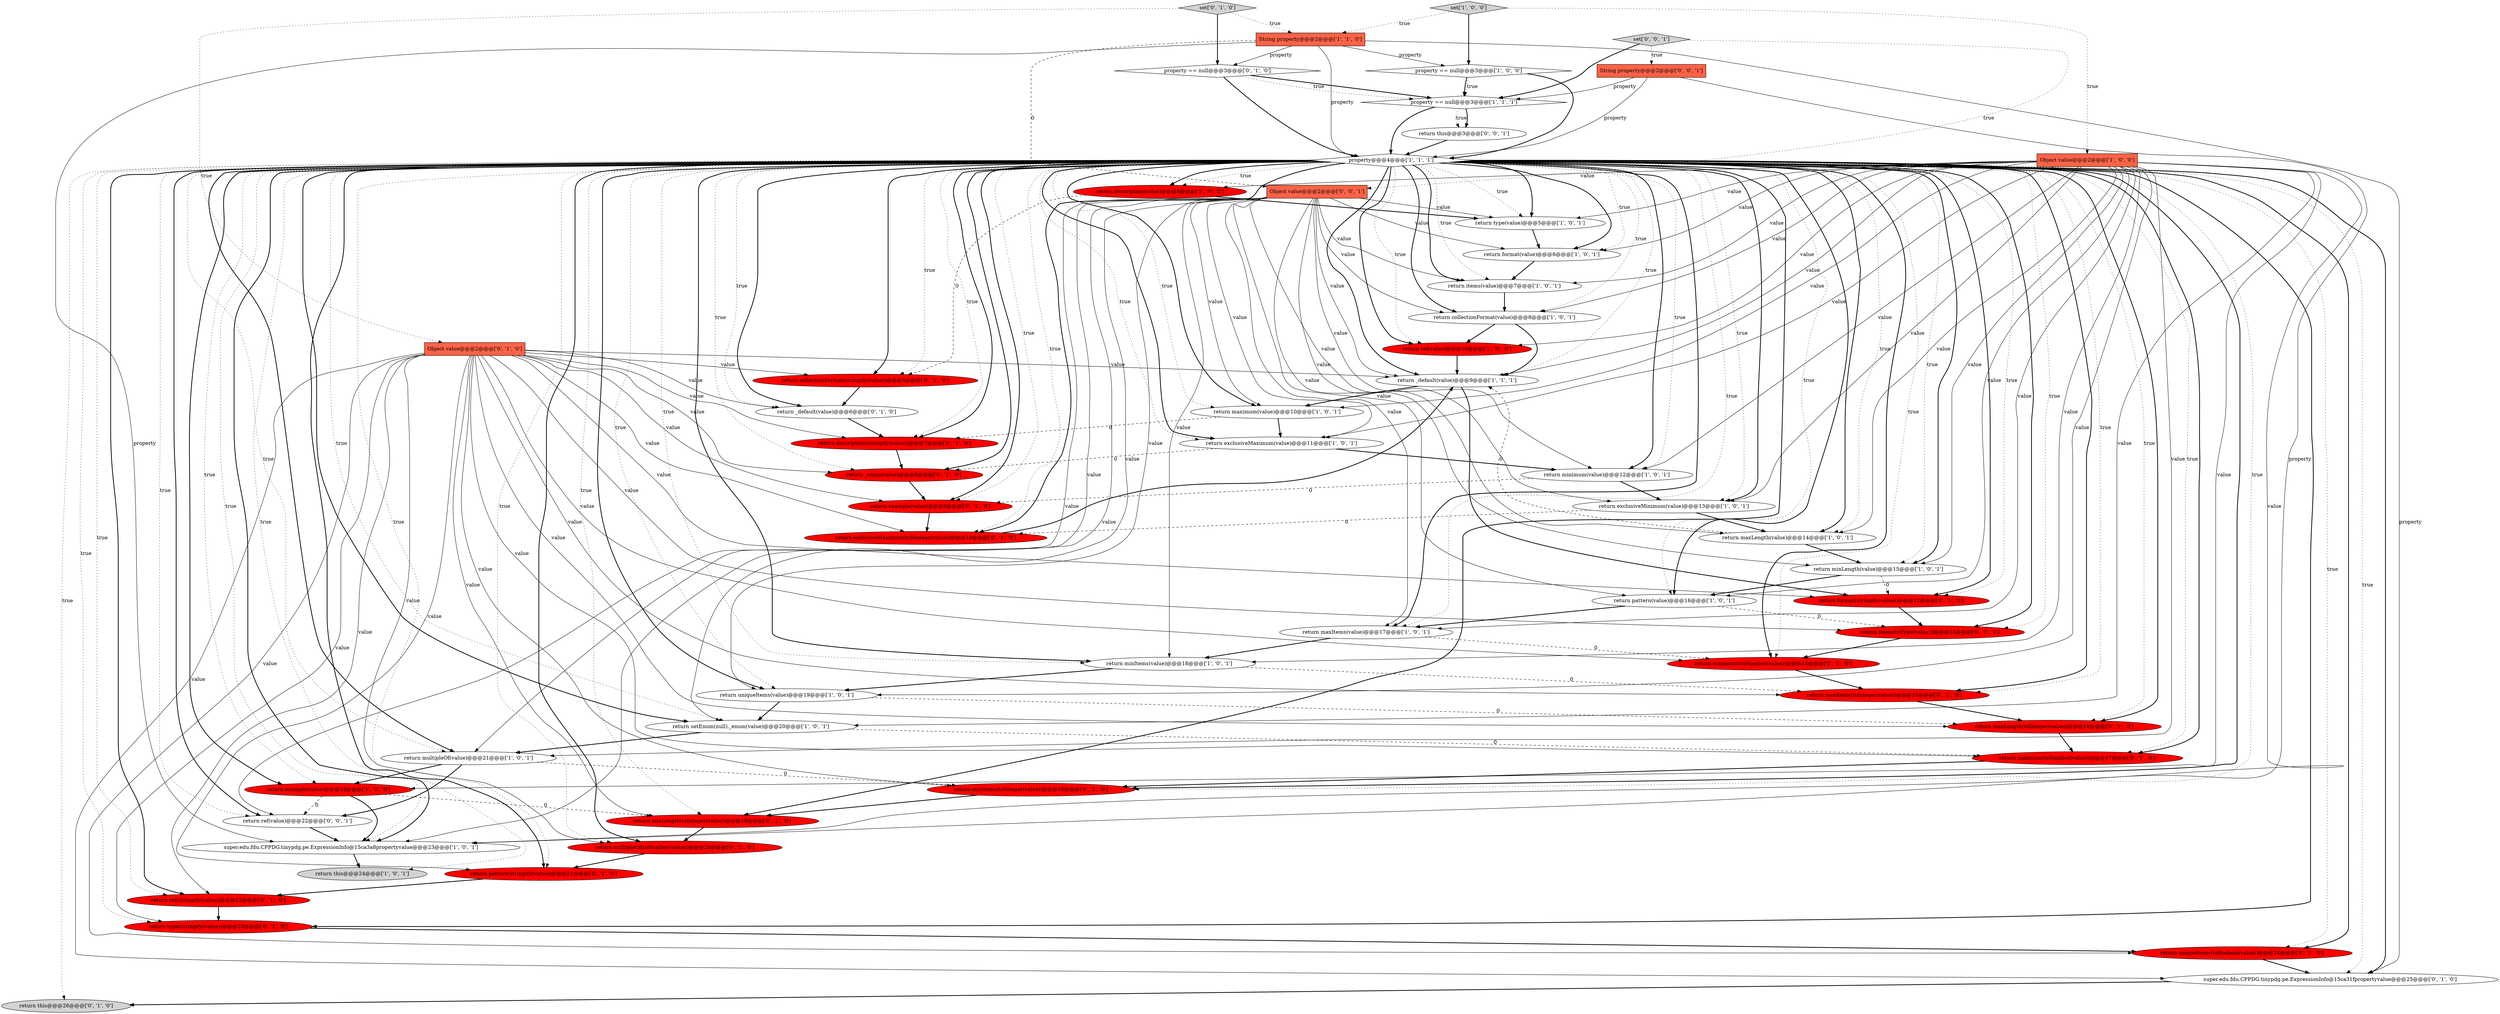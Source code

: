 digraph {
50 [style = filled, label = "return minimum(toNumber(value))@@@17@@@['0', '1', '0']", fillcolor = red, shape = ellipse image = "AAA1AAABBB2BBB"];
56 [style = filled, label = "set['0', '0', '1']", fillcolor = lightgray, shape = diamond image = "AAA0AAABBB3BBB"];
13 [style = filled, label = "return multipleOf(value)@@@21@@@['1', '0', '1']", fillcolor = white, shape = ellipse image = "AAA0AAABBB1BBB"];
21 [style = filled, label = "return ref(value)@@@10@@@['1', '0', '0']", fillcolor = red, shape = ellipse image = "AAA1AAABBB1BBB"];
30 [style = filled, label = "return format(stringify(value))@@@12@@@['0', '1', '0']", fillcolor = red, shape = ellipse image = "AAA1AAABBB2BBB"];
14 [style = filled, label = "return format(value)@@@6@@@['1', '0', '1']", fillcolor = white, shape = ellipse image = "AAA0AAABBB1BBB"];
36 [style = filled, label = "return maximum(toNumber(value))@@@14@@@['0', '1', '0']", fillcolor = red, shape = ellipse image = "AAA1AAABBB2BBB"];
42 [style = filled, label = "return minItems(toInteger(value))@@@18@@@['0', '1', '0']", fillcolor = red, shape = ellipse image = "AAA1AAABBB2BBB"];
24 [style = filled, label = "return uniqueItems(value)@@@19@@@['1', '0', '1']", fillcolor = white, shape = ellipse image = "AAA0AAABBB1BBB"];
33 [style = filled, label = "return _default(value)@@@6@@@['0', '1', '0']", fillcolor = white, shape = ellipse image = "AAA0AAABBB2BBB"];
22 [style = filled, label = "super.edu.fdu.CPPDG.tinypdg.pe.ExpressionInfo@15ca3a8propertyvalue@@@23@@@['1', '0', '1']", fillcolor = white, shape = ellipse image = "AAA0AAABBB1BBB"];
20 [style = filled, label = "return type(value)@@@5@@@['1', '0', '1']", fillcolor = white, shape = ellipse image = "AAA0AAABBB1BBB"];
41 [style = filled, label = "property == null@@@3@@@['0', '1', '0']", fillcolor = white, shape = diamond image = "AAA0AAABBB2BBB"];
53 [style = filled, label = "return this@@@3@@@['0', '0', '1']", fillcolor = white, shape = ellipse image = "AAA0AAABBB3BBB"];
16 [style = filled, label = "return items(value)@@@7@@@['1', '0', '1']", fillcolor = white, shape = ellipse image = "AAA0AAABBB1BBB"];
27 [style = filled, label = "return this@@@24@@@['1', '0', '1']", fillcolor = lightgray, shape = ellipse image = "AAA0AAABBB1BBB"];
28 [style = filled, label = "return description(stringify(value))@@@7@@@['0', '1', '0']", fillcolor = red, shape = ellipse image = "AAA1AAABBB2BBB"];
34 [style = filled, label = "return ref(stringify(value))@@@22@@@['0', '1', '0']", fillcolor = red, shape = ellipse image = "AAA1AAABBB2BBB"];
38 [style = filled, label = "return type(stringify(value))@@@23@@@['0', '1', '0']", fillcolor = red, shape = ellipse image = "AAA1AAABBB2BBB"];
25 [style = filled, label = "return maxLength(value)@@@14@@@['1', '0', '1']", fillcolor = white, shape = ellipse image = "AAA0AAABBB1BBB"];
31 [style = filled, label = "Object value@@@2@@@['0', '1', '0']", fillcolor = tomato, shape = box image = "AAA0AAABBB2BBB"];
48 [style = filled, label = "return maxLength(toInteger(value))@@@16@@@['0', '1', '0']", fillcolor = red, shape = ellipse image = "AAA1AAABBB2BBB"];
12 [style = filled, label = "return exclusiveMaximum(value)@@@11@@@['1', '0', '1']", fillcolor = white, shape = ellipse image = "AAA0AAABBB1BBB"];
55 [style = filled, label = "Object value@@@2@@@['0', '0', '1']", fillcolor = tomato, shape = box image = "AAA0AAABBB3BBB"];
32 [style = filled, label = "return pattern(stringify(value))@@@21@@@['0', '1', '0']", fillcolor = red, shape = ellipse image = "AAA1AAABBB2BBB"];
37 [style = filled, label = "return maxItems(toInteger(value))@@@15@@@['0', '1', '0']", fillcolor = red, shape = ellipse image = "AAA1AAABBB2BBB"];
8 [style = filled, label = "return maximum(value)@@@10@@@['1', '0', '1']", fillcolor = white, shape = ellipse image = "AAA0AAABBB1BBB"];
35 [style = filled, label = "return uniqueItems(toBoolean(value))@@@24@@@['0', '1', '0']", fillcolor = red, shape = ellipse image = "AAA1AAABBB2BBB"];
52 [style = filled, label = "String property@@@2@@@['0', '0', '1']", fillcolor = tomato, shape = box image = "AAA0AAABBB3BBB"];
49 [style = filled, label = "return example(value)@@@9@@@['0', '1', '0']", fillcolor = red, shape = ellipse image = "AAA1AAABBB2BBB"];
7 [style = filled, label = "return setEnum(null)._enum(value)@@@20@@@['1', '0', '1']", fillcolor = white, shape = ellipse image = "AAA0AAABBB1BBB"];
10 [style = filled, label = "return example(value)@@@24@@@['1', '0', '0']", fillcolor = red, shape = ellipse image = "AAA1AAABBB1BBB"];
45 [style = filled, label = "set['0', '1', '0']", fillcolor = lightgray, shape = diamond image = "AAA0AAABBB2BBB"];
1 [style = filled, label = "String property@@@2@@@['1', '1', '0']", fillcolor = tomato, shape = box image = "AAA0AAABBB1BBB"];
19 [style = filled, label = "property == null@@@3@@@['1', '1', '1']", fillcolor = white, shape = diamond image = "AAA0AAABBB1BBB"];
54 [style = filled, label = "return ref(value)@@@22@@@['0', '0', '1']", fillcolor = white, shape = ellipse image = "AAA0AAABBB3BBB"];
2 [style = filled, label = "property == null@@@3@@@['1', '0', '0']", fillcolor = white, shape = diamond image = "AAA0AAABBB1BBB"];
15 [style = filled, label = "return _default(value)@@@9@@@['1', '1', '1']", fillcolor = white, shape = ellipse image = "AAA0AAABBB1BBB"];
43 [style = filled, label = "return minLength(toInteger(value))@@@19@@@['0', '1', '0']", fillcolor = red, shape = ellipse image = "AAA1AAABBB2BBB"];
9 [style = filled, label = "return exclusiveMinimum(value)@@@13@@@['1', '0', '1']", fillcolor = white, shape = ellipse image = "AAA0AAABBB1BBB"];
44 [style = filled, label = "return multipleOf(toNumber(value))@@@20@@@['0', '1', '0']", fillcolor = red, shape = ellipse image = "AAA1AAABBB2BBB"];
17 [style = filled, label = "property@@@4@@@['1', '1', '1']", fillcolor = white, shape = diamond image = "AAA0AAABBB1BBB"];
26 [style = filled, label = "return minLength(value)@@@15@@@['1', '0', '1']", fillcolor = white, shape = ellipse image = "AAA0AAABBB1BBB"];
29 [style = filled, label = "super.edu.fdu.CPPDG.tinypdg.pe.ExpressionInfo@15ca31fpropertyvalue@@@25@@@['0', '1', '0']", fillcolor = white, shape = ellipse image = "AAA0AAABBB2BBB"];
5 [style = filled, label = "return description(value)@@@5@@@['1', '0', '0']", fillcolor = red, shape = ellipse image = "AAA1AAABBB1BBB"];
47 [style = filled, label = "return items(toType(value,))@@@13@@@['0', '1', '0']", fillcolor = red, shape = ellipse image = "AAA1AAABBB2BBB"];
3 [style = filled, label = "return collectionFormat(value)@@@8@@@['1', '0', '1']", fillcolor = white, shape = ellipse image = "AAA0AAABBB1BBB"];
46 [style = filled, label = "return exclusiveMaximum(toBoolean(value))@@@10@@@['0', '1', '0']", fillcolor = red, shape = ellipse image = "AAA1AAABBB2BBB"];
4 [style = filled, label = "return pattern(value)@@@16@@@['1', '0', '1']", fillcolor = white, shape = ellipse image = "AAA0AAABBB1BBB"];
40 [style = filled, label = "return this@@@26@@@['0', '1', '0']", fillcolor = lightgray, shape = ellipse image = "AAA0AAABBB2BBB"];
0 [style = filled, label = "Object value@@@2@@@['1', '0', '0']", fillcolor = tomato, shape = box image = "AAA0AAABBB1BBB"];
18 [style = filled, label = "return minimum(value)@@@12@@@['1', '0', '1']", fillcolor = white, shape = ellipse image = "AAA0AAABBB1BBB"];
6 [style = filled, label = "set['1', '0', '0']", fillcolor = lightgray, shape = diamond image = "AAA0AAABBB1BBB"];
39 [style = filled, label = "return collectionFormat(stringify(value))@@@5@@@['0', '1', '0']", fillcolor = red, shape = ellipse image = "AAA1AAABBB2BBB"];
23 [style = filled, label = "return minItems(value)@@@18@@@['1', '0', '1']", fillcolor = white, shape = ellipse image = "AAA0AAABBB1BBB"];
11 [style = filled, label = "return maxItems(value)@@@17@@@['1', '0', '1']", fillcolor = white, shape = ellipse image = "AAA0AAABBB1BBB"];
51 [style = filled, label = "return _enum(value)@@@8@@@['0', '1', '0']", fillcolor = red, shape = ellipse image = "AAA1AAABBB2BBB"];
17->25 [style = bold, label=""];
17->54 [style = dotted, label="true"];
1->55 [style = dashed, label="0"];
17->54 [style = bold, label=""];
31->15 [style = solid, label="value"];
41->19 [style = bold, label=""];
5->20 [style = bold, label=""];
46->15 [style = bold, label=""];
21->15 [style = bold, label=""];
17->9 [style = bold, label=""];
52->19 [style = solid, label="property"];
55->11 [style = solid, label="value"];
6->1 [style = dotted, label="true"];
17->35 [style = dotted, label="true"];
55->26 [style = solid, label="value"];
17->14 [style = dotted, label="true"];
19->53 [style = dotted, label="true"];
55->12 [style = solid, label="value"];
32->34 [style = bold, label=""];
18->49 [style = dashed, label="0"];
31->51 [style = solid, label="value"];
1->17 [style = solid, label="property"];
1->2 [style = solid, label="property"];
55->18 [style = solid, label="value"];
17->50 [style = dotted, label="true"];
17->36 [style = bold, label=""];
17->38 [style = bold, label=""];
17->8 [style = dotted, label="true"];
0->26 [style = solid, label="value"];
17->15 [style = dotted, label="true"];
31->47 [style = solid, label="value"];
17->14 [style = bold, label=""];
37->48 [style = bold, label=""];
17->46 [style = dotted, label="true"];
12->18 [style = bold, label=""];
55->4 [style = solid, label="value"];
17->34 [style = dotted, label="true"];
31->42 [style = solid, label="value"];
17->44 [style = bold, label=""];
6->0 [style = dotted, label="true"];
9->46 [style = dashed, label="0"];
43->44 [style = bold, label=""];
17->21 [style = bold, label=""];
31->34 [style = solid, label="value"];
17->27 [style = dotted, label="true"];
31->44 [style = solid, label="value"];
17->16 [style = bold, label=""];
17->39 [style = dotted, label="true"];
17->20 [style = bold, label=""];
17->35 [style = bold, label=""];
31->32 [style = solid, label="value"];
17->20 [style = dotted, label="true"];
14->16 [style = bold, label=""];
55->14 [style = solid, label="value"];
17->26 [style = dotted, label="true"];
55->15 [style = solid, label="value"];
55->22 [style = solid, label="value"];
17->38 [style = dotted, label="true"];
17->5 [style = bold, label=""];
16->3 [style = bold, label=""];
45->41 [style = bold, label=""];
13->42 [style = dashed, label="0"];
45->1 [style = dotted, label="true"];
55->9 [style = solid, label="value"];
33->28 [style = bold, label=""];
24->48 [style = dashed, label="0"];
48->50 [style = bold, label=""];
0->12 [style = solid, label="value"];
20->14 [style = bold, label=""];
5->39 [style = dashed, label="0"];
8->28 [style = dashed, label="0"];
17->37 [style = bold, label=""];
17->42 [style = bold, label=""];
26->4 [style = bold, label=""];
11->36 [style = dashed, label="0"];
17->3 [style = dotted, label="true"];
17->23 [style = dotted, label="true"];
17->51 [style = bold, label=""];
6->2 [style = bold, label=""];
17->16 [style = dotted, label="true"];
55->7 [style = solid, label="value"];
0->18 [style = solid, label="value"];
17->34 [style = bold, label=""];
31->39 [style = solid, label="value"];
55->13 [style = solid, label="value"];
56->52 [style = dotted, label="true"];
49->46 [style = bold, label=""];
17->39 [style = bold, label=""];
44->32 [style = bold, label=""];
25->26 [style = bold, label=""];
52->17 [style = solid, label="property"];
17->15 [style = bold, label=""];
0->10 [style = solid, label="value"];
17->43 [style = dotted, label="true"];
18->9 [style = bold, label=""];
29->40 [style = bold, label=""];
30->47 [style = bold, label=""];
10->43 [style = dashed, label="0"];
31->46 [style = solid, label="value"];
55->25 [style = solid, label="value"];
36->37 [style = bold, label=""];
34->38 [style = bold, label=""];
55->54 [style = solid, label="value"];
38->35 [style = bold, label=""];
17->21 [style = dotted, label="true"];
24->7 [style = bold, label=""];
17->33 [style = dotted, label="true"];
0->22 [style = solid, label="value"];
47->36 [style = bold, label=""];
0->4 [style = solid, label="value"];
2->19 [style = dotted, label="true"];
0->7 [style = solid, label="value"];
45->31 [style = dotted, label="true"];
56->55 [style = dotted, label="true"];
2->17 [style = bold, label=""];
17->8 [style = bold, label=""];
17->10 [style = bold, label=""];
13->10 [style = bold, label=""];
17->46 [style = bold, label=""];
0->21 [style = solid, label="value"];
3->15 [style = bold, label=""];
35->29 [style = bold, label=""];
31->36 [style = solid, label="value"];
0->24 [style = solid, label="value"];
17->18 [style = dotted, label="true"];
17->4 [style = dotted, label="true"];
13->54 [style = bold, label=""];
31->28 [style = solid, label="value"];
0->3 [style = solid, label="value"];
0->11 [style = solid, label="value"];
19->17 [style = bold, label=""];
31->50 [style = solid, label="value"];
54->22 [style = bold, label=""];
17->23 [style = bold, label=""];
31->30 [style = solid, label="value"];
23->37 [style = dashed, label="0"];
39->33 [style = bold, label=""];
17->47 [style = dotted, label="true"];
26->30 [style = dashed, label="0"];
17->43 [style = bold, label=""];
17->12 [style = bold, label=""];
55->3 [style = solid, label="value"];
17->50 [style = bold, label=""];
17->25 [style = dotted, label="true"];
19->53 [style = bold, label=""];
17->12 [style = dotted, label="true"];
50->42 [style = bold, label=""];
17->49 [style = bold, label=""];
17->42 [style = dotted, label="true"];
55->20 [style = solid, label="value"];
55->16 [style = solid, label="value"];
17->28 [style = dotted, label="true"];
17->3 [style = bold, label=""];
1->22 [style = solid, label="property"];
31->29 [style = solid, label="value"];
17->22 [style = dotted, label="true"];
3->21 [style = bold, label=""];
17->13 [style = bold, label=""];
17->29 [style = dotted, label="true"];
17->37 [style = dotted, label="true"];
17->36 [style = dotted, label="true"];
0->13 [style = solid, label="value"];
41->19 [style = dotted, label="true"];
15->8 [style = bold, label=""];
17->4 [style = bold, label=""];
17->44 [style = dotted, label="true"];
17->24 [style = dotted, label="true"];
8->12 [style = bold, label=""];
17->11 [style = dotted, label="true"];
55->24 [style = solid, label="value"];
7->13 [style = bold, label=""];
10->22 [style = bold, label=""];
25->15 [style = dashed, label="0"];
0->20 [style = solid, label="value"];
17->26 [style = bold, label=""];
2->19 [style = bold, label=""];
31->48 [style = solid, label="value"];
42->43 [style = bold, label=""];
52->22 [style = solid, label="property"];
0->8 [style = solid, label="value"];
12->51 [style = dashed, label="0"];
17->49 [style = dotted, label="true"];
31->49 [style = solid, label="value"];
17->47 [style = bold, label=""];
0->5 [style = solid, label="value"];
1->29 [style = solid, label="property"];
17->48 [style = dotted, label="true"];
17->51 [style = dotted, label="true"];
31->37 [style = solid, label="value"];
4->47 [style = dashed, label="0"];
17->30 [style = bold, label=""];
17->33 [style = bold, label=""];
0->16 [style = solid, label="value"];
51->49 [style = bold, label=""];
15->30 [style = bold, label=""];
17->32 [style = bold, label=""];
1->41 [style = solid, label="property"];
17->40 [style = dotted, label="true"];
17->22 [style = bold, label=""];
28->51 [style = bold, label=""];
17->32 [style = dotted, label="true"];
17->11 [style = bold, label=""];
31->43 [style = solid, label="value"];
0->25 [style = solid, label="value"];
31->33 [style = solid, label="value"];
17->7 [style = bold, label=""];
10->54 [style = dashed, label="0"];
17->10 [style = dotted, label="true"];
41->17 [style = bold, label=""];
23->24 [style = bold, label=""];
0->14 [style = solid, label="value"];
17->24 [style = bold, label=""];
17->28 [style = bold, label=""];
31->35 [style = solid, label="value"];
17->30 [style = dotted, label="true"];
0->23 [style = solid, label="value"];
22->27 [style = bold, label=""];
9->25 [style = bold, label=""];
17->9 [style = dotted, label="true"];
53->17 [style = bold, label=""];
31->38 [style = solid, label="value"];
17->48 [style = bold, label=""];
56->19 [style = bold, label=""];
17->7 [style = dotted, label="true"];
7->50 [style = dashed, label="0"];
0->15 [style = solid, label="value"];
17->13 [style = dotted, label="true"];
55->23 [style = solid, label="value"];
55->8 [style = solid, label="value"];
4->11 [style = bold, label=""];
11->23 [style = bold, label=""];
17->29 [style = bold, label=""];
17->18 [style = bold, label=""];
0->9 [style = solid, label="value"];
17->5 [style = dotted, label="true"];
}

